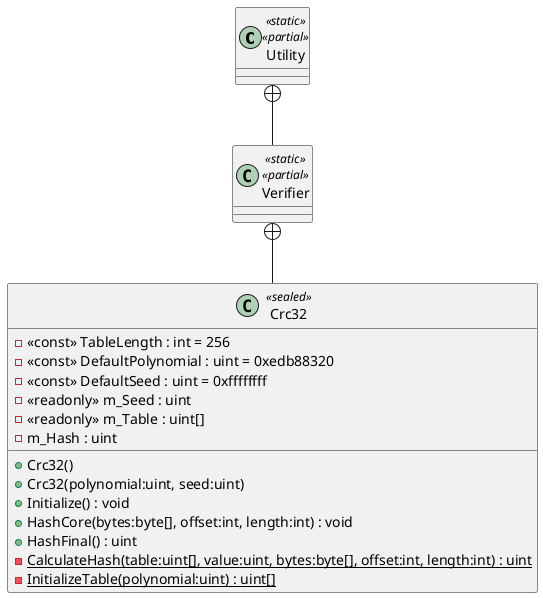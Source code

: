 @startuml
class Utility <<static>> <<partial>> {
}
class Verifier <<static>> <<partial>> {
}
class Crc32 <<sealed>> {
    - <<const>> TableLength : int = 256
    - <<const>> DefaultPolynomial : uint = 0xedb88320
    - <<const>> DefaultSeed : uint = 0xffffffff
    - <<readonly>> m_Seed : uint
    - <<readonly>> m_Table : uint[]
    - m_Hash : uint
    + Crc32()
    + Crc32(polynomial:uint, seed:uint)
    + Initialize() : void
    + HashCore(bytes:byte[], offset:int, length:int) : void
    + HashFinal() : uint
    - {static} CalculateHash(table:uint[], value:uint, bytes:byte[], offset:int, length:int) : uint
    - {static} InitializeTable(polynomial:uint) : uint[]
}
Utility +-- Verifier
Verifier +-- Crc32
@enduml
